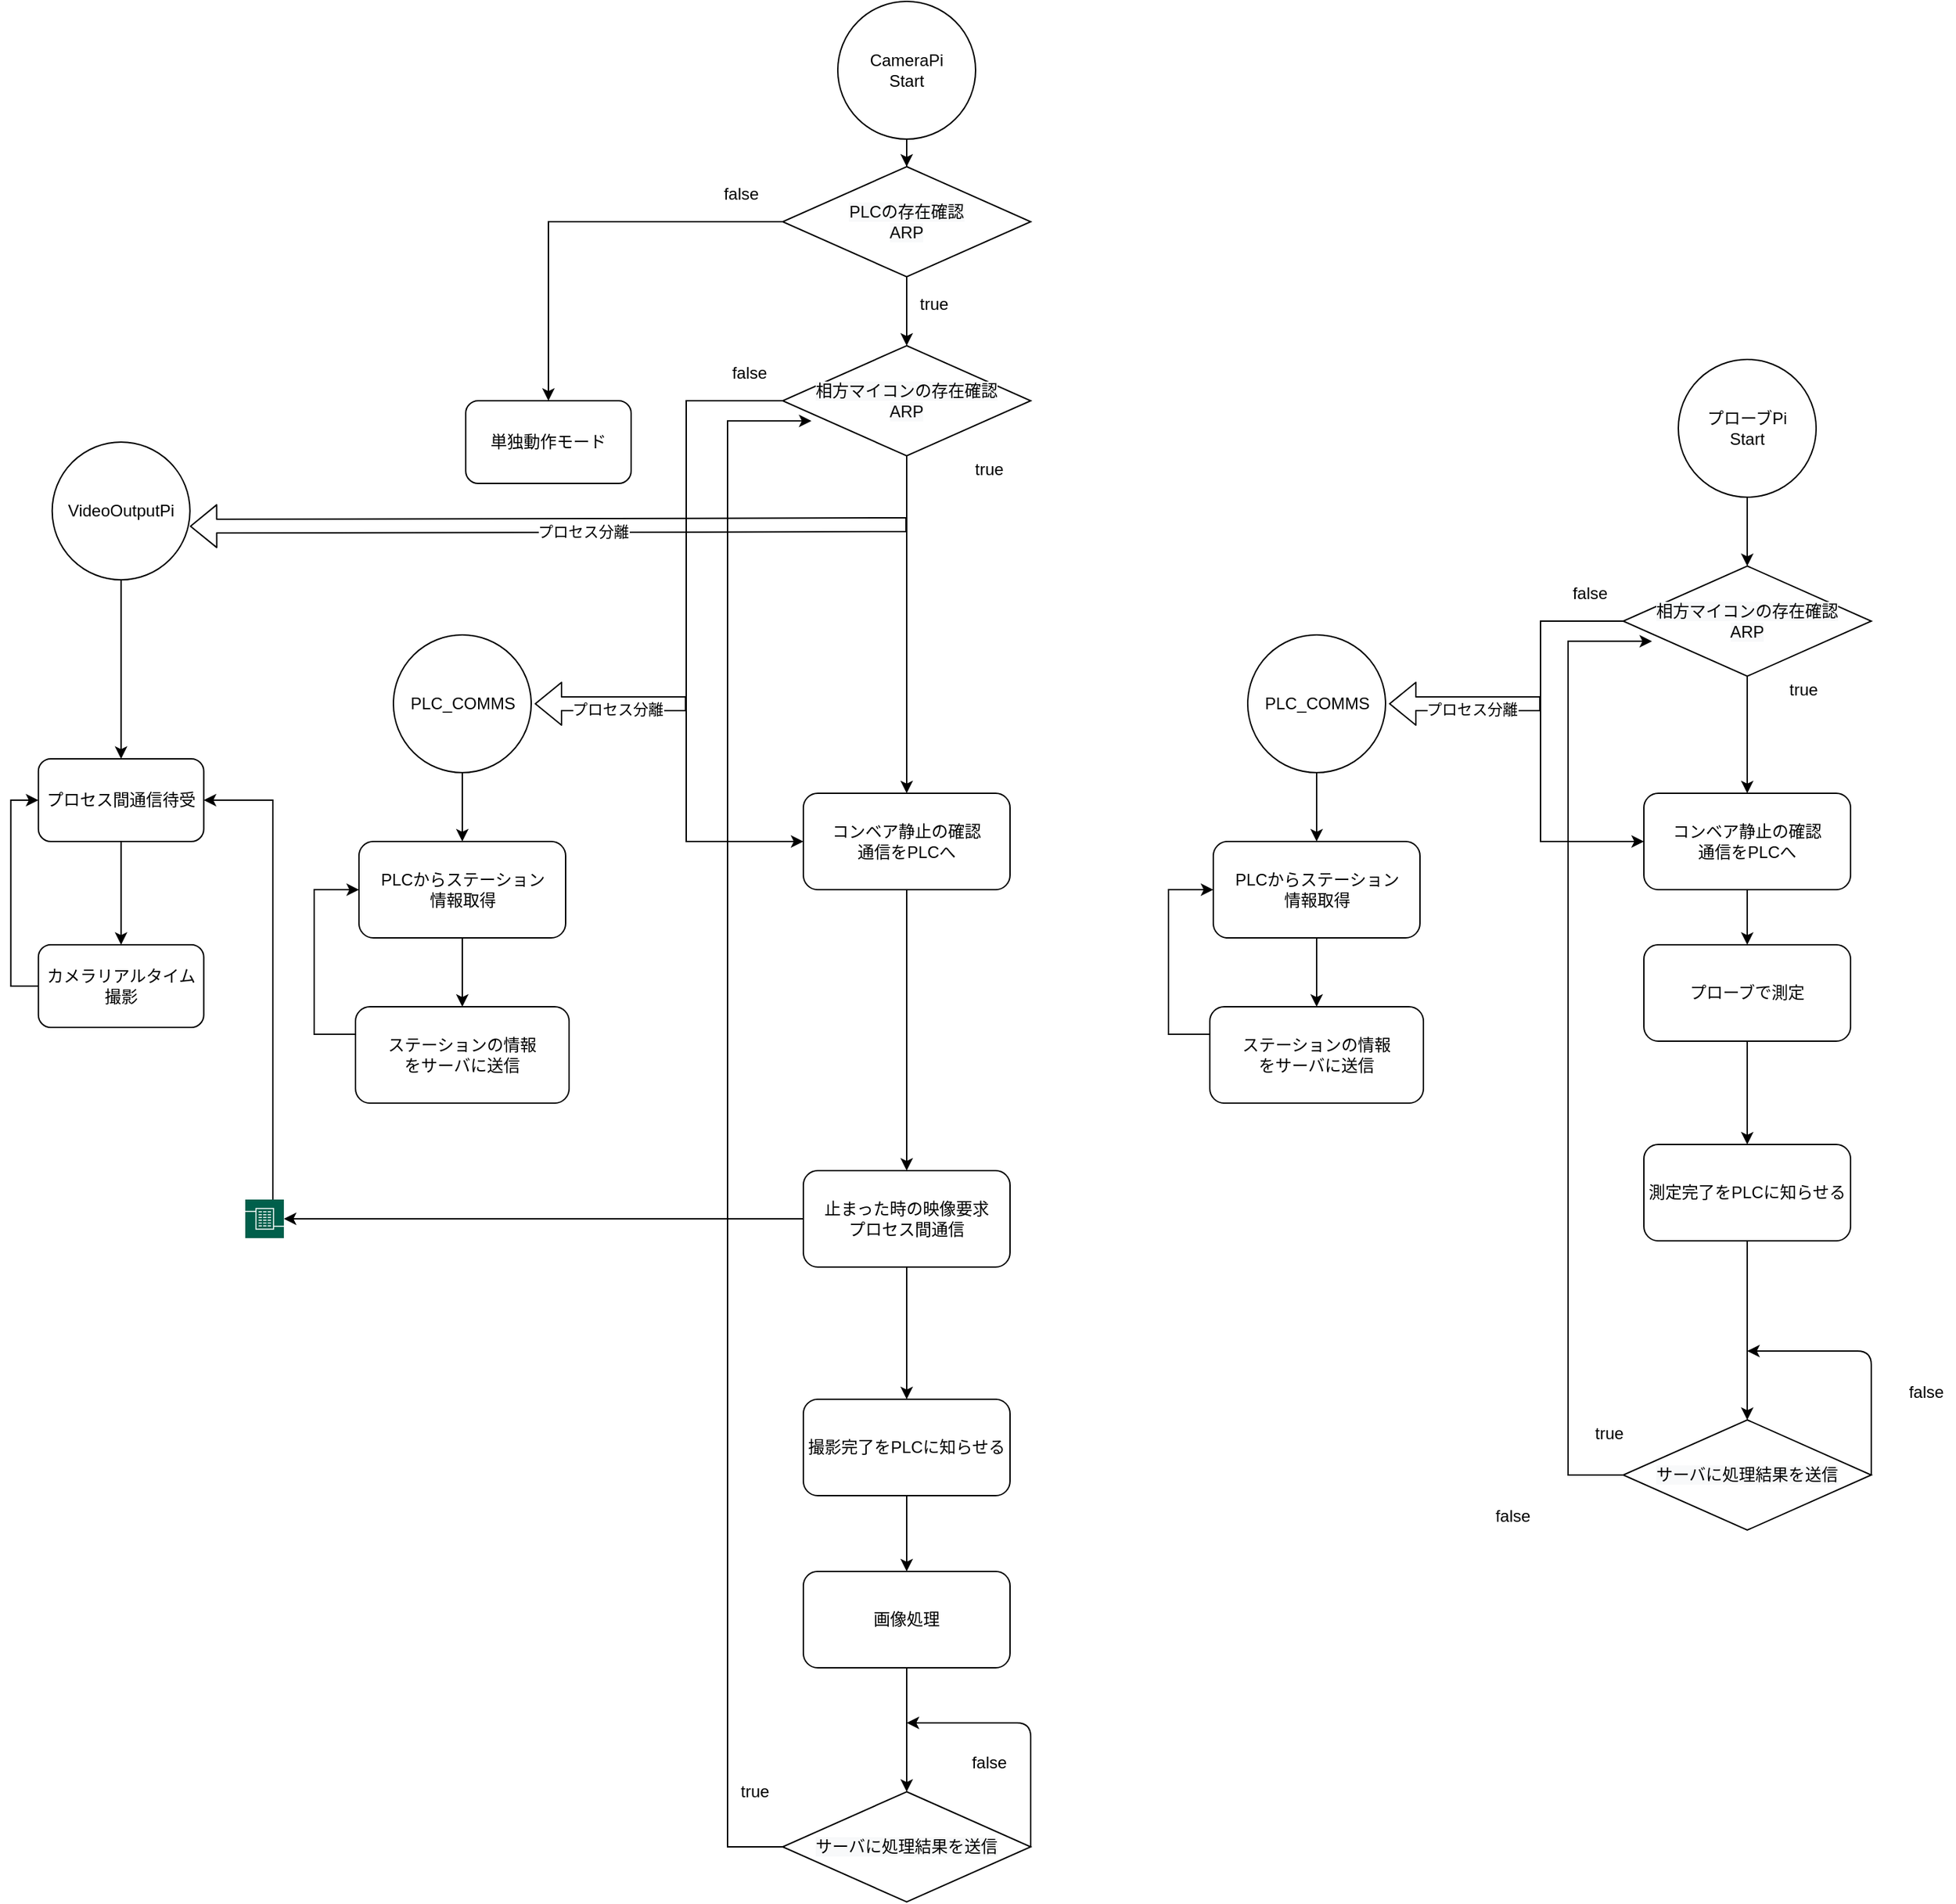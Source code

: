 <mxfile version="13.8.8" type="github">
  <diagram id="wkKprQKMh2lIjEy9JK0p" name="Page-1">
    <mxGraphModel dx="2249" dy="1919" grid="1" gridSize="10" guides="1" tooltips="1" connect="1" arrows="1" fold="1" page="1" pageScale="1" pageWidth="827" pageHeight="1169" math="0" shadow="0">
      <root>
        <mxCell id="0" />
        <mxCell id="1" parent="0" />
        <mxCell id="LhpffrZuen5v1YRQ7B42-3" style="edgeStyle=orthogonalEdgeStyle;rounded=0;orthogonalLoop=1;jettySize=auto;html=1;" parent="1" source="dFKXp6tCZQXhxMECFwLC-1" target="LhpffrZuen5v1YRQ7B42-1" edge="1">
          <mxGeometry relative="1" as="geometry" />
        </mxCell>
        <mxCell id="dFKXp6tCZQXhxMECFwLC-1" value="CameraPi&lt;br&gt;Start" style="ellipse;whiteSpace=wrap;html=1;aspect=fixed;" parent="1" vertex="1">
          <mxGeometry x="100" y="-100" width="100" height="100" as="geometry" />
        </mxCell>
        <mxCell id="dFKXp6tCZQXhxMECFwLC-48" style="edgeStyle=orthogonalEdgeStyle;rounded=0;orthogonalLoop=1;jettySize=auto;html=1;" parent="1" source="dFKXp6tCZQXhxMECFwLC-3" target="dFKXp6tCZQXhxMECFwLC-88" edge="1">
          <mxGeometry relative="1" as="geometry">
            <mxPoint x="150" y="470" as="targetPoint" />
          </mxGeometry>
        </mxCell>
        <mxCell id="dFKXp6tCZQXhxMECFwLC-72" style="edgeStyle=orthogonalEdgeStyle;rounded=0;orthogonalLoop=1;jettySize=auto;html=1;entryX=0;entryY=0.5;entryDx=0;entryDy=0;" parent="1" source="dFKXp6tCZQXhxMECFwLC-3" target="dFKXp6tCZQXhxMECFwLC-88" edge="1">
          <mxGeometry relative="1" as="geometry">
            <mxPoint x="-155" y="480" as="targetPoint" />
            <Array as="points">
              <mxPoint x="-10" y="190" />
              <mxPoint x="-10" y="510" />
            </Array>
          </mxGeometry>
        </mxCell>
        <mxCell id="dFKXp6tCZQXhxMECFwLC-3" value="&lt;span style=&quot;color: rgb(0 , 0 , 0) ; font-family: &amp;#34;helvetica&amp;#34; ; font-size: 12px ; font-style: normal ; font-weight: 400 ; letter-spacing: normal ; text-align: center ; text-indent: 0px ; text-transform: none ; word-spacing: 0px ; background-color: rgb(248 , 249 , 250) ; display: inline ; float: none&quot;&gt;相方マイコンの存在確認&lt;br&gt;ARP&lt;br&gt;&lt;/span&gt;" style="rhombus;whiteSpace=wrap;html=1;" parent="1" vertex="1">
          <mxGeometry x="60" y="150" width="180" height="80" as="geometry" />
        </mxCell>
        <mxCell id="dFKXp6tCZQXhxMECFwLC-5" value="true" style="text;html=1;strokeColor=none;fillColor=none;align=center;verticalAlign=middle;whiteSpace=wrap;rounded=0;" parent="1" vertex="1">
          <mxGeometry x="190" y="230" width="40" height="20" as="geometry" />
        </mxCell>
        <mxCell id="dFKXp6tCZQXhxMECFwLC-59" style="edgeStyle=orthogonalEdgeStyle;rounded=0;orthogonalLoop=1;jettySize=auto;html=1;entryX=0.5;entryY=0;entryDx=0;entryDy=0;" parent="1" source="dFKXp6tCZQXhxMECFwLC-54" target="dFKXp6tCZQXhxMECFwLC-58" edge="1">
          <mxGeometry relative="1" as="geometry" />
        </mxCell>
        <mxCell id="dFKXp6tCZQXhxMECFwLC-54" value="画像処理" style="rounded=1;whiteSpace=wrap;html=1;" parent="1" vertex="1">
          <mxGeometry x="75" y="1040" width="150" height="70" as="geometry" />
        </mxCell>
        <mxCell id="dFKXp6tCZQXhxMECFwLC-90" style="edgeStyle=orthogonalEdgeStyle;rounded=0;orthogonalLoop=1;jettySize=auto;html=1;entryX=0.116;entryY=0.683;entryDx=0;entryDy=0;entryPerimeter=0;" parent="1" source="dFKXp6tCZQXhxMECFwLC-58" target="dFKXp6tCZQXhxMECFwLC-3" edge="1">
          <mxGeometry relative="1" as="geometry">
            <Array as="points">
              <mxPoint x="20" y="1240" />
              <mxPoint x="20" y="205" />
            </Array>
          </mxGeometry>
        </mxCell>
        <mxCell id="dFKXp6tCZQXhxMECFwLC-58" value="&lt;span style=&quot;color: rgb(0 , 0 , 0) ; font-family: &amp;#34;helvetica&amp;#34; ; font-size: 12px ; font-style: normal ; font-weight: 400 ; letter-spacing: normal ; text-align: center ; text-indent: 0px ; text-transform: none ; word-spacing: 0px ; background-color: rgb(248 , 249 , 250) ; display: inline ; float: none&quot;&gt;サーバに処理結果を送信&lt;br&gt;&lt;/span&gt;" style="rhombus;whiteSpace=wrap;html=1;" parent="1" vertex="1">
          <mxGeometry x="60" y="1200" width="180" height="80" as="geometry" />
        </mxCell>
        <mxCell id="dFKXp6tCZQXhxMECFwLC-62" value="true" style="text;html=1;strokeColor=none;fillColor=none;align=center;verticalAlign=middle;whiteSpace=wrap;rounded=0;" parent="1" vertex="1">
          <mxGeometry x="20" y="1190" width="40" height="20" as="geometry" />
        </mxCell>
        <mxCell id="dFKXp6tCZQXhxMECFwLC-65" value="" style="endArrow=classic;html=1;" parent="1" edge="1">
          <mxGeometry width="50" height="50" relative="1" as="geometry">
            <mxPoint x="240" y="1240" as="sourcePoint" />
            <mxPoint x="150" y="1150" as="targetPoint" />
            <Array as="points">
              <mxPoint x="240" y="1150" />
            </Array>
          </mxGeometry>
        </mxCell>
        <mxCell id="dFKXp6tCZQXhxMECFwLC-67" value="false" style="text;html=1;strokeColor=none;fillColor=none;align=center;verticalAlign=middle;whiteSpace=wrap;rounded=0;" parent="1" vertex="1">
          <mxGeometry x="190" y="1169" width="40" height="20" as="geometry" />
        </mxCell>
        <mxCell id="dFKXp6tCZQXhxMECFwLC-70" value="false" style="text;html=1;strokeColor=none;fillColor=none;align=center;verticalAlign=middle;whiteSpace=wrap;rounded=0;" parent="1" vertex="1">
          <mxGeometry x="15.5" y="160" width="40" height="20" as="geometry" />
        </mxCell>
        <mxCell id="dFKXp6tCZQXhxMECFwLC-75" style="edgeStyle=orthogonalEdgeStyle;rounded=0;orthogonalLoop=1;jettySize=auto;html=1;" parent="1" source="dFKXp6tCZQXhxMECFwLC-73" target="dFKXp6tCZQXhxMECFwLC-74" edge="1">
          <mxGeometry relative="1" as="geometry" />
        </mxCell>
        <mxCell id="dFKXp6tCZQXhxMECFwLC-73" value="PLCからステーション&lt;br&gt;情報取得" style="rounded=1;whiteSpace=wrap;html=1;" parent="1" vertex="1">
          <mxGeometry x="-247.5" y="510" width="150" height="70" as="geometry" />
        </mxCell>
        <mxCell id="dFKXp6tCZQXhxMECFwLC-171" style="edgeStyle=orthogonalEdgeStyle;rounded=0;orthogonalLoop=1;jettySize=auto;html=1;entryX=0;entryY=0.5;entryDx=0;entryDy=0;" parent="1" source="dFKXp6tCZQXhxMECFwLC-74" target="dFKXp6tCZQXhxMECFwLC-73" edge="1">
          <mxGeometry relative="1" as="geometry">
            <mxPoint x="-167.5" y="735" as="targetPoint" />
            <Array as="points">
              <mxPoint x="-280" y="650" />
              <mxPoint x="-280" y="545" />
            </Array>
          </mxGeometry>
        </mxCell>
        <mxCell id="dFKXp6tCZQXhxMECFwLC-74" value="ステーションの情報&lt;br&gt;をサーバに送信" style="rounded=1;whiteSpace=wrap;html=1;" parent="1" vertex="1">
          <mxGeometry x="-250" y="630" width="155" height="70" as="geometry" />
        </mxCell>
        <mxCell id="gs2BWEIWhmqGeNFwZReW-1" style="edgeStyle=orthogonalEdgeStyle;rounded=0;orthogonalLoop=1;jettySize=auto;html=1;entryX=0.5;entryY=0;entryDx=0;entryDy=0;" parent="1" source="dFKXp6tCZQXhxMECFwLC-88" target="dFKXp6tCZQXhxMECFwLC-113" edge="1">
          <mxGeometry relative="1" as="geometry" />
        </mxCell>
        <mxCell id="dFKXp6tCZQXhxMECFwLC-88" value="&lt;span style=&quot;font-family: &amp;#34;helvetica&amp;#34;&quot;&gt;コンベア静止の確認&lt;/span&gt;&lt;br style=&quot;font-family: &amp;#34;helvetica&amp;#34;&quot;&gt;&lt;span style=&quot;font-family: &amp;#34;helvetica&amp;#34;&quot;&gt;通信をPLCへ&lt;/span&gt;" style="rounded=1;whiteSpace=wrap;html=1;" parent="1" vertex="1">
          <mxGeometry x="75" y="475" width="150" height="70" as="geometry" />
        </mxCell>
        <mxCell id="dFKXp6tCZQXhxMECFwLC-185" style="edgeStyle=orthogonalEdgeStyle;rounded=0;orthogonalLoop=1;jettySize=auto;html=1;" parent="1" source="dFKXp6tCZQXhxMECFwLC-113" target="dFKXp6tCZQXhxMECFwLC-177" edge="1">
          <mxGeometry relative="1" as="geometry">
            <Array as="points">
              <mxPoint y="784" />
              <mxPoint y="784" />
            </Array>
          </mxGeometry>
        </mxCell>
        <mxCell id="dFKXp6tCZQXhxMECFwLC-187" style="edgeStyle=orthogonalEdgeStyle;rounded=0;orthogonalLoop=1;jettySize=auto;html=1;entryX=0.5;entryY=0;entryDx=0;entryDy=0;" parent="1" source="dFKXp6tCZQXhxMECFwLC-113" target="dFKXp6tCZQXhxMECFwLC-186" edge="1">
          <mxGeometry relative="1" as="geometry" />
        </mxCell>
        <mxCell id="dFKXp6tCZQXhxMECFwLC-113" value="止まった時の映像要求&lt;br&gt;プロセス間通信" style="rounded=1;whiteSpace=wrap;html=1;" parent="1" vertex="1">
          <mxGeometry x="75" y="749" width="150" height="70" as="geometry" />
        </mxCell>
        <mxCell id="dFKXp6tCZQXhxMECFwLC-122" style="edgeStyle=orthogonalEdgeStyle;rounded=0;orthogonalLoop=1;jettySize=auto;html=1;" parent="1" source="dFKXp6tCZQXhxMECFwLC-123" target="dFKXp6tCZQXhxMECFwLC-126" edge="1">
          <mxGeometry relative="1" as="geometry" />
        </mxCell>
        <mxCell id="dFKXp6tCZQXhxMECFwLC-123" value="プローブPi&lt;br&gt;Start" style="ellipse;whiteSpace=wrap;html=1;aspect=fixed;" parent="1" vertex="1">
          <mxGeometry x="710" y="160" width="100" height="100" as="geometry" />
        </mxCell>
        <mxCell id="dFKXp6tCZQXhxMECFwLC-124" style="edgeStyle=orthogonalEdgeStyle;rounded=0;orthogonalLoop=1;jettySize=auto;html=1;" parent="1" source="dFKXp6tCZQXhxMECFwLC-126" target="dFKXp6tCZQXhxMECFwLC-152" edge="1">
          <mxGeometry relative="1" as="geometry">
            <mxPoint x="760" y="470" as="targetPoint" />
          </mxGeometry>
        </mxCell>
        <mxCell id="dFKXp6tCZQXhxMECFwLC-125" style="edgeStyle=orthogonalEdgeStyle;rounded=0;orthogonalLoop=1;jettySize=auto;html=1;entryX=0;entryY=0.5;entryDx=0;entryDy=0;" parent="1" source="dFKXp6tCZQXhxMECFwLC-126" target="dFKXp6tCZQXhxMECFwLC-152" edge="1">
          <mxGeometry relative="1" as="geometry">
            <mxPoint x="455" y="480" as="targetPoint" />
            <Array as="points">
              <mxPoint x="610" y="350" />
              <mxPoint x="610" y="510" />
            </Array>
          </mxGeometry>
        </mxCell>
        <mxCell id="dFKXp6tCZQXhxMECFwLC-126" value="&lt;span style=&quot;color: rgb(0 , 0 , 0) ; font-family: &amp;#34;helvetica&amp;#34; ; font-size: 12px ; font-style: normal ; font-weight: 400 ; letter-spacing: normal ; text-align: center ; text-indent: 0px ; text-transform: none ; word-spacing: 0px ; background-color: rgb(248 , 249 , 250) ; display: inline ; float: none&quot;&gt;相方マイコンの存在確認&lt;br&gt;ARP&lt;br&gt;&lt;/span&gt;" style="rhombus;whiteSpace=wrap;html=1;" parent="1" vertex="1">
          <mxGeometry x="670" y="310" width="180" height="80" as="geometry" />
        </mxCell>
        <mxCell id="dFKXp6tCZQXhxMECFwLC-127" value="true" style="text;html=1;strokeColor=none;fillColor=none;align=center;verticalAlign=middle;whiteSpace=wrap;rounded=0;" parent="1" vertex="1">
          <mxGeometry x="781" y="390" width="40" height="20" as="geometry" />
        </mxCell>
        <mxCell id="dFKXp6tCZQXhxMECFwLC-128" style="edgeStyle=orthogonalEdgeStyle;rounded=0;orthogonalLoop=1;jettySize=auto;html=1;exitX=0.5;exitY=1;exitDx=0;exitDy=0;" parent="1" source="dFKXp6tCZQXhxMECFwLC-152" target="dFKXp6tCZQXhxMECFwLC-130" edge="1">
          <mxGeometry relative="1" as="geometry">
            <mxPoint x="760" y="550" as="sourcePoint" />
          </mxGeometry>
        </mxCell>
        <mxCell id="dFKXp6tCZQXhxMECFwLC-129" style="edgeStyle=orthogonalEdgeStyle;rounded=0;orthogonalLoop=1;jettySize=auto;html=1;" parent="1" source="dFKXp6tCZQXhxMECFwLC-130" target="dFKXp6tCZQXhxMECFwLC-154" edge="1">
          <mxGeometry relative="1" as="geometry" />
        </mxCell>
        <mxCell id="dFKXp6tCZQXhxMECFwLC-130" value="プローブで測定" style="rounded=1;whiteSpace=wrap;html=1;" parent="1" vertex="1">
          <mxGeometry x="685" y="585" width="150" height="70" as="geometry" />
        </mxCell>
        <mxCell id="dFKXp6tCZQXhxMECFwLC-133" style="edgeStyle=orthogonalEdgeStyle;rounded=0;orthogonalLoop=1;jettySize=auto;html=1;entryX=0.116;entryY=0.683;entryDx=0;entryDy=0;entryPerimeter=0;" parent="1" source="dFKXp6tCZQXhxMECFwLC-134" target="dFKXp6tCZQXhxMECFwLC-126" edge="1">
          <mxGeometry relative="1" as="geometry">
            <Array as="points">
              <mxPoint x="630" y="970" />
              <mxPoint x="630" y="365" />
            </Array>
          </mxGeometry>
        </mxCell>
        <mxCell id="dFKXp6tCZQXhxMECFwLC-134" value="&lt;span style=&quot;color: rgb(0 , 0 , 0) ; font-family: &amp;#34;helvetica&amp;#34; ; font-size: 12px ; font-style: normal ; font-weight: 400 ; letter-spacing: normal ; text-align: center ; text-indent: 0px ; text-transform: none ; word-spacing: 0px ; background-color: rgb(248 , 249 , 250) ; display: inline ; float: none&quot;&gt;サーバに処理結果を送信&lt;br&gt;&lt;/span&gt;" style="rhombus;whiteSpace=wrap;html=1;" parent="1" vertex="1">
          <mxGeometry x="670" y="930" width="180" height="80" as="geometry" />
        </mxCell>
        <mxCell id="dFKXp6tCZQXhxMECFwLC-135" value="true" style="text;html=1;strokeColor=none;fillColor=none;align=center;verticalAlign=middle;whiteSpace=wrap;rounded=0;" parent="1" vertex="1">
          <mxGeometry x="640" y="930" width="40" height="20" as="geometry" />
        </mxCell>
        <mxCell id="dFKXp6tCZQXhxMECFwLC-136" value="" style="endArrow=classic;html=1;" parent="1" edge="1">
          <mxGeometry width="50" height="50" relative="1" as="geometry">
            <mxPoint x="850" y="970.0" as="sourcePoint" />
            <mxPoint x="760" y="880.0" as="targetPoint" />
            <Array as="points">
              <mxPoint x="850" y="880" />
            </Array>
          </mxGeometry>
        </mxCell>
        <mxCell id="dFKXp6tCZQXhxMECFwLC-137" value="false" style="text;html=1;strokeColor=none;fillColor=none;align=center;verticalAlign=middle;whiteSpace=wrap;rounded=0;" parent="1" vertex="1">
          <mxGeometry x="870" y="900" width="40" height="20" as="geometry" />
        </mxCell>
        <mxCell id="dFKXp6tCZQXhxMECFwLC-138" value="false" style="text;html=1;strokeColor=none;fillColor=none;align=center;verticalAlign=middle;whiteSpace=wrap;rounded=0;" parent="1" vertex="1">
          <mxGeometry x="625.5" y="320" width="40" height="20" as="geometry" />
        </mxCell>
        <mxCell id="dFKXp6tCZQXhxMECFwLC-151" value="false" style="text;html=1;strokeColor=none;fillColor=none;align=center;verticalAlign=middle;whiteSpace=wrap;rounded=0;" parent="1" vertex="1">
          <mxGeometry x="570" y="990" width="40" height="20" as="geometry" />
        </mxCell>
        <mxCell id="dFKXp6tCZQXhxMECFwLC-152" value="&lt;span style=&quot;font-family: &amp;#34;helvetica&amp;#34;&quot;&gt;コンベア静止の確認&lt;/span&gt;&lt;br style=&quot;font-family: &amp;#34;helvetica&amp;#34;&quot;&gt;&lt;span style=&quot;font-family: &amp;#34;helvetica&amp;#34;&quot;&gt;通信をPLCへ&lt;/span&gt;" style="rounded=1;whiteSpace=wrap;html=1;" parent="1" vertex="1">
          <mxGeometry x="685" y="475" width="150" height="70" as="geometry" />
        </mxCell>
        <mxCell id="dFKXp6tCZQXhxMECFwLC-157" style="edgeStyle=orthogonalEdgeStyle;rounded=0;orthogonalLoop=1;jettySize=auto;html=1;" parent="1" source="dFKXp6tCZQXhxMECFwLC-154" target="dFKXp6tCZQXhxMECFwLC-134" edge="1">
          <mxGeometry relative="1" as="geometry" />
        </mxCell>
        <mxCell id="dFKXp6tCZQXhxMECFwLC-154" value="測定完了をPLCに知らせる" style="rounded=1;whiteSpace=wrap;html=1;" parent="1" vertex="1">
          <mxGeometry x="685" y="730" width="150" height="70" as="geometry" />
        </mxCell>
        <mxCell id="dFKXp6tCZQXhxMECFwLC-180" style="edgeStyle=orthogonalEdgeStyle;rounded=0;orthogonalLoop=1;jettySize=auto;html=1;" parent="1" source="dFKXp6tCZQXhxMECFwLC-167" target="dFKXp6tCZQXhxMECFwLC-179" edge="1">
          <mxGeometry relative="1" as="geometry" />
        </mxCell>
        <mxCell id="dFKXp6tCZQXhxMECFwLC-167" value="VideoOutputPi" style="ellipse;whiteSpace=wrap;html=1;aspect=fixed;" parent="1" vertex="1">
          <mxGeometry x="-470.14" y="220" width="100" height="100" as="geometry" />
        </mxCell>
        <mxCell id="dFKXp6tCZQXhxMECFwLC-182" style="edgeStyle=orthogonalEdgeStyle;rounded=0;orthogonalLoop=1;jettySize=auto;html=1;entryX=0;entryY=0.5;entryDx=0;entryDy=0;" parent="1" source="dFKXp6tCZQXhxMECFwLC-168" target="dFKXp6tCZQXhxMECFwLC-179" edge="1">
          <mxGeometry relative="1" as="geometry">
            <Array as="points">
              <mxPoint x="-500.14" y="615" />
              <mxPoint x="-500.14" y="480" />
            </Array>
          </mxGeometry>
        </mxCell>
        <mxCell id="dFKXp6tCZQXhxMECFwLC-168" value="カメラリアルタイム撮影" style="rounded=1;whiteSpace=wrap;html=1;" parent="1" vertex="1">
          <mxGeometry x="-480.14" y="585" width="120" height="60" as="geometry" />
        </mxCell>
        <mxCell id="dFKXp6tCZQXhxMECFwLC-173" value="" style="shape=flexArrow;endArrow=classic;html=1;entryX=0.999;entryY=0.611;entryDx=0;entryDy=0;entryPerimeter=0;" parent="1" target="dFKXp6tCZQXhxMECFwLC-167" edge="1">
          <mxGeometry width="50" height="50" relative="1" as="geometry">
            <mxPoint x="150" y="280" as="sourcePoint" />
            <mxPoint x="-70" y="560" as="targetPoint" />
          </mxGeometry>
        </mxCell>
        <mxCell id="dFKXp6tCZQXhxMECFwLC-174" value="プロセス分離" style="edgeLabel;html=1;align=center;verticalAlign=middle;resizable=0;points=[];" parent="dFKXp6tCZQXhxMECFwLC-173" vertex="1" connectable="0">
          <mxGeometry x="-0.095" y="4" relative="1" as="geometry">
            <mxPoint as="offset" />
          </mxGeometry>
        </mxCell>
        <mxCell id="dFKXp6tCZQXhxMECFwLC-183" style="edgeStyle=orthogonalEdgeStyle;rounded=0;orthogonalLoop=1;jettySize=auto;html=1;entryX=1;entryY=0.5;entryDx=0;entryDy=0;" parent="1" source="dFKXp6tCZQXhxMECFwLC-177" target="dFKXp6tCZQXhxMECFwLC-179" edge="1">
          <mxGeometry relative="1" as="geometry">
            <Array as="points">
              <mxPoint x="-310" y="480" />
            </Array>
          </mxGeometry>
        </mxCell>
        <mxCell id="dFKXp6tCZQXhxMECFwLC-177" value="" style="pointerEvents=1;shadow=0;dashed=0;html=1;strokeColor=none;fillColor=#005F4B;labelPosition=center;verticalLabelPosition=bottom;verticalAlign=top;align=center;outlineConnect=0;shape=mxgraph.veeam2.cpu_socket;" parent="1" vertex="1">
          <mxGeometry x="-330" y="770" width="28.0" height="28.0" as="geometry" />
        </mxCell>
        <mxCell id="dFKXp6tCZQXhxMECFwLC-181" style="edgeStyle=orthogonalEdgeStyle;rounded=0;orthogonalLoop=1;jettySize=auto;html=1;entryX=0.5;entryY=0;entryDx=0;entryDy=0;" parent="1" source="dFKXp6tCZQXhxMECFwLC-179" target="dFKXp6tCZQXhxMECFwLC-168" edge="1">
          <mxGeometry relative="1" as="geometry" />
        </mxCell>
        <mxCell id="dFKXp6tCZQXhxMECFwLC-179" value="プロセス間通信待受" style="rounded=1;whiteSpace=wrap;html=1;" parent="1" vertex="1">
          <mxGeometry x="-480.14" y="450" width="120" height="60" as="geometry" />
        </mxCell>
        <mxCell id="dFKXp6tCZQXhxMECFwLC-188" style="edgeStyle=orthogonalEdgeStyle;rounded=0;orthogonalLoop=1;jettySize=auto;html=1;entryX=0.5;entryY=0;entryDx=0;entryDy=0;" parent="1" source="dFKXp6tCZQXhxMECFwLC-186" target="dFKXp6tCZQXhxMECFwLC-54" edge="1">
          <mxGeometry relative="1" as="geometry" />
        </mxCell>
        <mxCell id="dFKXp6tCZQXhxMECFwLC-186" value="撮影完了をPLCに知らせる" style="rounded=1;whiteSpace=wrap;html=1;" parent="1" vertex="1">
          <mxGeometry x="75" y="915" width="150" height="70" as="geometry" />
        </mxCell>
        <mxCell id="gs2BWEIWhmqGeNFwZReW-2" value="" style="shape=flexArrow;endArrow=classic;html=1;" parent="1" edge="1">
          <mxGeometry width="50" height="50" relative="1" as="geometry">
            <mxPoint x="-10" y="410" as="sourcePoint" />
            <mxPoint x="-120" y="410" as="targetPoint" />
          </mxGeometry>
        </mxCell>
        <mxCell id="gs2BWEIWhmqGeNFwZReW-3" value="プロセス分離" style="edgeLabel;html=1;align=center;verticalAlign=middle;resizable=0;points=[];" parent="gs2BWEIWhmqGeNFwZReW-2" vertex="1" connectable="0">
          <mxGeometry x="-0.095" y="4" relative="1" as="geometry">
            <mxPoint as="offset" />
          </mxGeometry>
        </mxCell>
        <mxCell id="gs2BWEIWhmqGeNFwZReW-5" style="edgeStyle=orthogonalEdgeStyle;rounded=0;orthogonalLoop=1;jettySize=auto;html=1;" parent="1" source="gs2BWEIWhmqGeNFwZReW-4" target="dFKXp6tCZQXhxMECFwLC-73" edge="1">
          <mxGeometry relative="1" as="geometry" />
        </mxCell>
        <mxCell id="gs2BWEIWhmqGeNFwZReW-4" value="PLC_COMMS" style="ellipse;whiteSpace=wrap;html=1;aspect=fixed;" parent="1" vertex="1">
          <mxGeometry x="-222.5" y="360" width="100" height="100" as="geometry" />
        </mxCell>
        <mxCell id="gs2BWEIWhmqGeNFwZReW-7" style="edgeStyle=orthogonalEdgeStyle;rounded=0;orthogonalLoop=1;jettySize=auto;html=1;" parent="1" source="gs2BWEIWhmqGeNFwZReW-8" target="gs2BWEIWhmqGeNFwZReW-10" edge="1">
          <mxGeometry relative="1" as="geometry" />
        </mxCell>
        <mxCell id="gs2BWEIWhmqGeNFwZReW-8" value="PLCからステーション&lt;br&gt;情報取得" style="rounded=1;whiteSpace=wrap;html=1;" parent="1" vertex="1">
          <mxGeometry x="372.5" y="510" width="150" height="70" as="geometry" />
        </mxCell>
        <mxCell id="gs2BWEIWhmqGeNFwZReW-9" style="edgeStyle=orthogonalEdgeStyle;rounded=0;orthogonalLoop=1;jettySize=auto;html=1;entryX=0;entryY=0.5;entryDx=0;entryDy=0;" parent="1" source="gs2BWEIWhmqGeNFwZReW-10" target="gs2BWEIWhmqGeNFwZReW-8" edge="1">
          <mxGeometry relative="1" as="geometry">
            <mxPoint x="452.5" y="735" as="targetPoint" />
            <Array as="points">
              <mxPoint x="340" y="650" />
              <mxPoint x="340" y="545" />
            </Array>
          </mxGeometry>
        </mxCell>
        <mxCell id="gs2BWEIWhmqGeNFwZReW-10" value="ステーションの情報&lt;br&gt;をサーバに送信" style="rounded=1;whiteSpace=wrap;html=1;" parent="1" vertex="1">
          <mxGeometry x="370" y="630" width="155" height="70" as="geometry" />
        </mxCell>
        <mxCell id="gs2BWEIWhmqGeNFwZReW-11" value="" style="shape=flexArrow;endArrow=classic;html=1;" parent="1" edge="1">
          <mxGeometry width="50" height="50" relative="1" as="geometry">
            <mxPoint x="610" y="410" as="sourcePoint" />
            <mxPoint x="500" y="410" as="targetPoint" />
          </mxGeometry>
        </mxCell>
        <mxCell id="gs2BWEIWhmqGeNFwZReW-12" value="プロセス分離" style="edgeLabel;html=1;align=center;verticalAlign=middle;resizable=0;points=[];" parent="gs2BWEIWhmqGeNFwZReW-11" vertex="1" connectable="0">
          <mxGeometry x="-0.095" y="4" relative="1" as="geometry">
            <mxPoint as="offset" />
          </mxGeometry>
        </mxCell>
        <mxCell id="gs2BWEIWhmqGeNFwZReW-13" style="edgeStyle=orthogonalEdgeStyle;rounded=0;orthogonalLoop=1;jettySize=auto;html=1;" parent="1" source="gs2BWEIWhmqGeNFwZReW-14" target="gs2BWEIWhmqGeNFwZReW-8" edge="1">
          <mxGeometry relative="1" as="geometry" />
        </mxCell>
        <mxCell id="gs2BWEIWhmqGeNFwZReW-14" value="PLC_COMMS" style="ellipse;whiteSpace=wrap;html=1;aspect=fixed;" parent="1" vertex="1">
          <mxGeometry x="397.5" y="360" width="100" height="100" as="geometry" />
        </mxCell>
        <mxCell id="LhpffrZuen5v1YRQ7B42-2" style="edgeStyle=orthogonalEdgeStyle;rounded=0;orthogonalLoop=1;jettySize=auto;html=1;" parent="1" source="LhpffrZuen5v1YRQ7B42-1" target="dFKXp6tCZQXhxMECFwLC-3" edge="1">
          <mxGeometry relative="1" as="geometry" />
        </mxCell>
        <mxCell id="LhpffrZuen5v1YRQ7B42-7" style="edgeStyle=orthogonalEdgeStyle;rounded=0;orthogonalLoop=1;jettySize=auto;html=1;" parent="1" source="LhpffrZuen5v1YRQ7B42-1" target="LhpffrZuen5v1YRQ7B42-6" edge="1">
          <mxGeometry relative="1" as="geometry" />
        </mxCell>
        <mxCell id="LhpffrZuen5v1YRQ7B42-1" value="&lt;span style=&quot;color: rgb(0 , 0 , 0) ; font-family: &amp;#34;helvetica&amp;#34; ; font-size: 12px ; font-style: normal ; font-weight: 400 ; letter-spacing: normal ; text-align: center ; text-indent: 0px ; text-transform: none ; word-spacing: 0px ; background-color: rgb(248 , 249 , 250) ; display: inline ; float: none&quot;&gt;PLCの存在確認&lt;br&gt;ARP&lt;br&gt;&lt;/span&gt;" style="rhombus;whiteSpace=wrap;html=1;" parent="1" vertex="1">
          <mxGeometry x="60" y="20" width="180" height="80" as="geometry" />
        </mxCell>
        <mxCell id="LhpffrZuen5v1YRQ7B42-4" value="true" style="text;html=1;strokeColor=none;fillColor=none;align=center;verticalAlign=middle;whiteSpace=wrap;rounded=0;" parent="1" vertex="1">
          <mxGeometry x="150" y="110" width="40" height="20" as="geometry" />
        </mxCell>
        <mxCell id="LhpffrZuen5v1YRQ7B42-5" value="false" style="text;html=1;strokeColor=none;fillColor=none;align=center;verticalAlign=middle;whiteSpace=wrap;rounded=0;" parent="1" vertex="1">
          <mxGeometry x="10" y="30" width="40" height="20" as="geometry" />
        </mxCell>
        <mxCell id="LhpffrZuen5v1YRQ7B42-6" value="単独動作モード" style="rounded=1;whiteSpace=wrap;html=1;" parent="1" vertex="1">
          <mxGeometry x="-170" y="190" width="120" height="60" as="geometry" />
        </mxCell>
      </root>
    </mxGraphModel>
  </diagram>
</mxfile>
